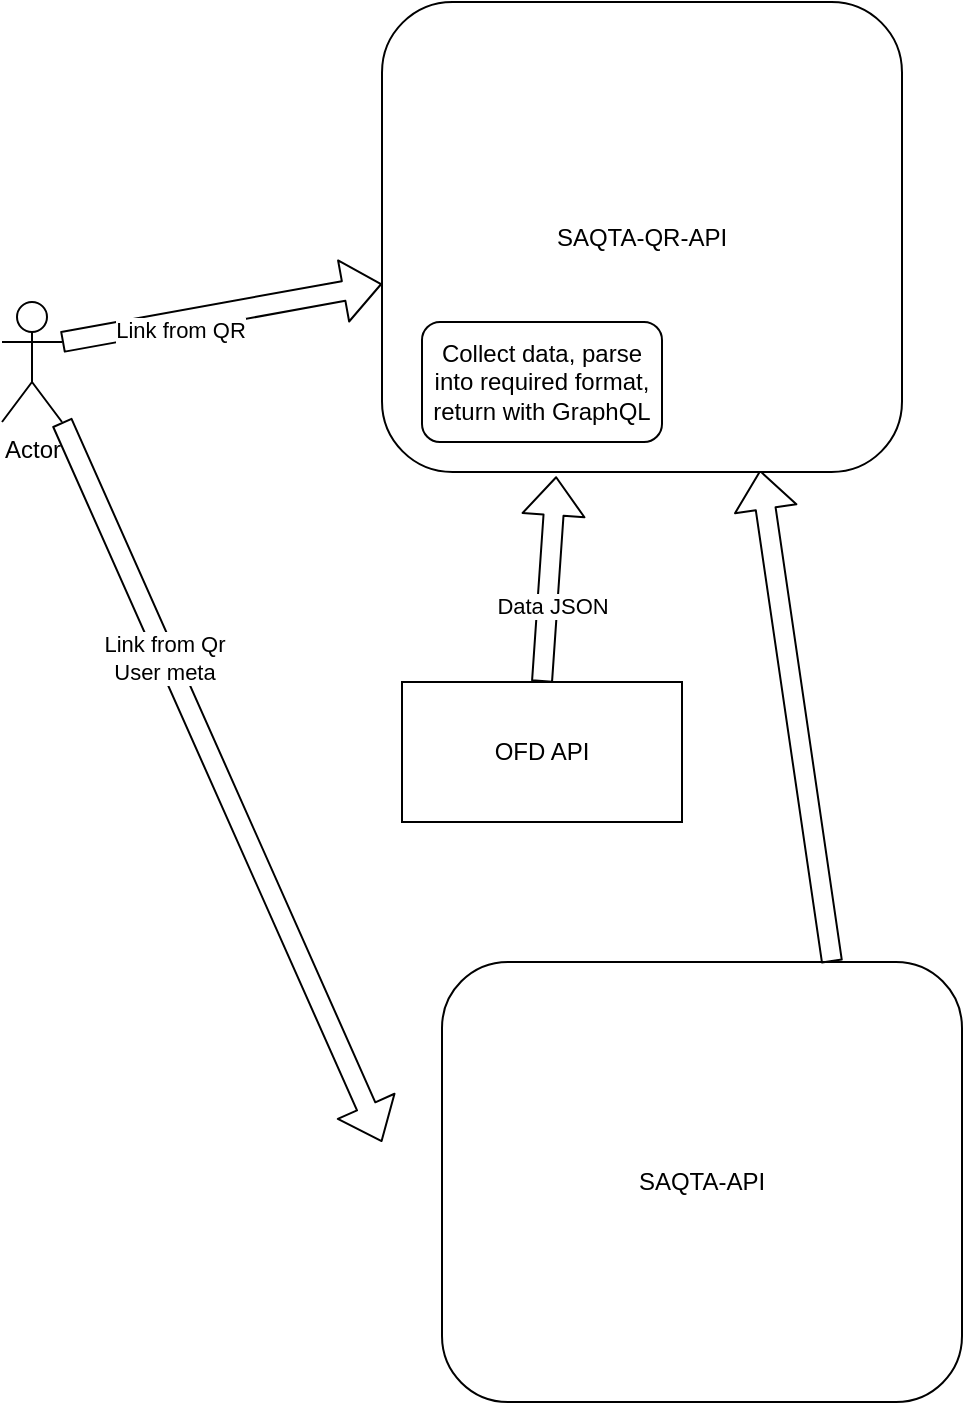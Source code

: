 <mxfile>
    <diagram id="f2xjvRLkAaJSi9m9YoHJ" name="Page-1">
        <mxGraphModel dx="1060" dy="343" grid="1" gridSize="10" guides="1" tooltips="1" connect="1" arrows="1" fold="1" page="1" pageScale="1" pageWidth="827" pageHeight="1169" math="0" shadow="0">
            <root>
                <mxCell id="0"/>
                <mxCell id="1" parent="0"/>
                <mxCell id="2" value="Actor" style="shape=umlActor;verticalLabelPosition=bottom;verticalAlign=top;html=1;outlineConnect=0;" parent="1" vertex="1">
                    <mxGeometry x="30" y="200" width="30" height="60" as="geometry"/>
                </mxCell>
                <mxCell id="3" value="" style="shape=flexArrow;endArrow=classic;html=1;exitX=1;exitY=0.333;exitDx=0;exitDy=0;exitPerimeter=0;" parent="1" edge="1" target="5" source="2">
                    <mxGeometry width="50" height="50" relative="1" as="geometry">
                        <mxPoint x="110" y="229.5" as="sourcePoint"/>
                        <mxPoint x="200" y="229.5" as="targetPoint"/>
                    </mxGeometry>
                </mxCell>
                <mxCell id="4" value="Link from QR" style="edgeLabel;html=1;align=center;verticalAlign=middle;resizable=0;points=[];" parent="3" connectable="0" vertex="1">
                    <mxGeometry x="-0.48" relative="1" as="geometry">
                        <mxPoint x="17" y="1" as="offset"/>
                    </mxGeometry>
                </mxCell>
                <mxCell id="6" value="OFD API" style="rounded=0;whiteSpace=wrap;html=1;" vertex="1" parent="1">
                    <mxGeometry x="230" y="390" width="140" height="70" as="geometry"/>
                </mxCell>
                <mxCell id="7" value="" style="shape=flexArrow;endArrow=classic;html=1;exitX=0.5;exitY=0;exitDx=0;exitDy=0;entryX=0.335;entryY=1.009;entryDx=0;entryDy=0;entryPerimeter=0;" edge="1" parent="1" source="6" target="5">
                    <mxGeometry width="50" height="50" relative="1" as="geometry">
                        <mxPoint x="299.5" y="380" as="sourcePoint"/>
                        <mxPoint x="300" y="280" as="targetPoint"/>
                    </mxGeometry>
                </mxCell>
                <mxCell id="8" value="Data JSON" style="edgeLabel;html=1;align=center;verticalAlign=middle;resizable=0;points=[];" vertex="1" connectable="0" parent="7">
                    <mxGeometry x="-0.258" y="-1" relative="1" as="geometry">
                        <mxPoint x="1" as="offset"/>
                    </mxGeometry>
                </mxCell>
                <mxCell id="10" value="SAQTA-API" style="rounded=1;whiteSpace=wrap;html=1;" vertex="1" parent="1">
                    <mxGeometry x="250" y="530" width="260" height="220" as="geometry"/>
                </mxCell>
                <mxCell id="11" value="" style="shape=flexArrow;endArrow=classic;html=1;exitX=1;exitY=1;exitDx=0;exitDy=0;exitPerimeter=0;" edge="1" parent="1" source="2">
                    <mxGeometry width="50" height="50" relative="1" as="geometry">
                        <mxPoint x="60" y="290" as="sourcePoint"/>
                        <mxPoint x="220" y="620" as="targetPoint"/>
                    </mxGeometry>
                </mxCell>
                <mxCell id="12" value="Link from Qr&lt;br&gt;User meta" style="edgeLabel;html=1;align=center;verticalAlign=middle;resizable=0;points=[];" connectable="0" vertex="1" parent="11">
                    <mxGeometry x="-0.349" y="-1" relative="1" as="geometry">
                        <mxPoint as="offset"/>
                    </mxGeometry>
                </mxCell>
                <mxCell id="13" value="" style="shape=flexArrow;endArrow=classic;html=1;exitX=0.75;exitY=0;exitDx=0;exitDy=0;entryX=0.727;entryY=0.996;entryDx=0;entryDy=0;entryPerimeter=0;" edge="1" parent="1" source="10" target="5">
                    <mxGeometry width="50" height="50" relative="1" as="geometry">
                        <mxPoint x="420" y="500" as="sourcePoint"/>
                        <mxPoint x="420" y="300" as="targetPoint"/>
                    </mxGeometry>
                </mxCell>
                <mxCell id="14" value="" style="group" connectable="0" vertex="1" parent="1">
                    <mxGeometry x="220" y="50" width="260" height="235" as="geometry"/>
                </mxCell>
                <mxCell id="5" value="SAQTA-QR-API" style="rounded=1;whiteSpace=wrap;html=1;" parent="14" vertex="1">
                    <mxGeometry width="260" height="235" as="geometry"/>
                </mxCell>
                <mxCell id="9" value="Collect data, parse into required format, return with GraphQL" style="rounded=1;whiteSpace=wrap;html=1;" vertex="1" parent="14">
                    <mxGeometry x="20" y="160" width="120" height="60" as="geometry"/>
                </mxCell>
            </root>
        </mxGraphModel>
    </diagram>
</mxfile>
